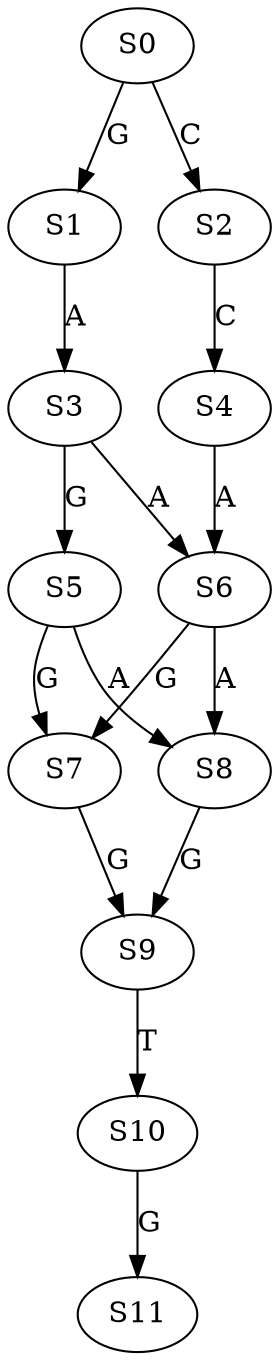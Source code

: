 strict digraph  {
	S0 -> S1 [ label = G ];
	S0 -> S2 [ label = C ];
	S1 -> S3 [ label = A ];
	S2 -> S4 [ label = C ];
	S3 -> S5 [ label = G ];
	S3 -> S6 [ label = A ];
	S4 -> S6 [ label = A ];
	S5 -> S7 [ label = G ];
	S5 -> S8 [ label = A ];
	S6 -> S8 [ label = A ];
	S6 -> S7 [ label = G ];
	S7 -> S9 [ label = G ];
	S8 -> S9 [ label = G ];
	S9 -> S10 [ label = T ];
	S10 -> S11 [ label = G ];
}
